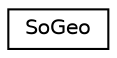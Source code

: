 digraph "Graphical Class Hierarchy"
{
 // LATEX_PDF_SIZE
  edge [fontname="Helvetica",fontsize="10",labelfontname="Helvetica",labelfontsize="10"];
  node [fontname="Helvetica",fontsize="10",shape=record];
  rankdir="LR";
  Node0 [label="SoGeo",height=0.2,width=0.4,color="black", fillcolor="white", style="filled",URL="$classSoGeo.html",tooltip="The SoGeo class is used to initialize the geo nodes in Coin, and has some utility geo coordinate func..."];
}
